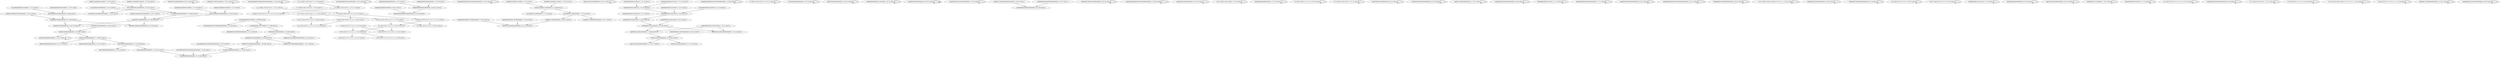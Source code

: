digraph G {
    "00000100000000000000_11-30:607-LEN:20" -> "00001000000000000000_12-31:580-LEN:20";
    "00000100000000000000_11-30:607-LEN:20" -> "0000100000000000000100_12-33:17-LEN:22";
    "00000100000000000000_11-30:607-LEN:20" -> "000010000000000000000_12-33:22-LEN:21";
    "00000100100000000000_8-28:13-LEN:20" -> "00000100100000000000_8-28:13-LEN:20";
    "000000010100010000000_7-28:13-LEN:21" -> "000000010100010000000_7-28:13-LEN:21";
    "00100000000010000000000000000000_1-33:28-LEN:32" -> "00100000000010000000000000000000_1-33:28-LEN:32";
    "11100011100110101111_4-23:115-LEN:20" -> "11000111001101011111111_5-28:14-LEN:23";
    "11100011100110101111_4-23:115-LEN:20" -> "11000111001101011111111_5-27:114-LEN:23";
    "0000000100000001000000_1-22:176-LEN:22" -> "00001000000010000000000_4-26:192-LEN:23";
    "0010000000001001000000000_1-26:13-LEN:25" -> "0010000000001001000000000_1-26:13-LEN:25";
    "00001000000000000000_12-31:580-LEN:20" -> "00010000000000000000_13-33:14-LEN:20";
    "00001000000000000000_12-31:580-LEN:20" -> "00010000000000000000_13-32:562-LEN:20";
    "000000000000000000000_5-26:13-LEN:21" -> "00000000000000000000000000_8-33:329-LEN:26";
    "00000000000001000010000000000000_1-33:22-LEN:32" -> "00000000000001000010000000000000_1-33:22-LEN:32";
    "10000001100000000000_9-28:237-LEN:20" -> "000000110000000000000000_10-33:259-LEN:24";
    "01100110101111111111_9-29:14-LEN:20" -> "1100110101111111111011_11-33:21-LEN:22";
    "01100110101111111111_9-29:14-LEN:20" -> "11001101011111111111_11-30:156-LEN:20";
    "000010100010000000000_10-31:13-LEN:21" -> "000010100010000000000_10-31:13-LEN:21";
    "111110001110011010111_1-22:15-LEN:21" -> "11100011100110101111_4-23:115-LEN:20";
    "111110001110011010111_1-22:15-LEN:21" -> "11100011100110101111111111111_4-33:22-LEN:29";
    "000000010000001100000_1-22:25-LEN:21" -> "0000010000001100000000_4-25:260-LEN:22";
    "010000000000010100010_1-21:14-LEN:21" -> "00000000000101000100_3-22:362-LEN:20";
    "0000010000001100000000_4-25:260-LEN:22" -> "00100000011000000000_7-27:15-LEN:20";
    "0000010000001100000000_4-25:260-LEN:22" -> "001000000110000000000_7-27:255-LEN:21";
    "00000000100100000000_5-24:398-LEN:20" -> "000000010010000000000000000_6-33:16-LEN:27";
    "00000000100100000000_5-24:398-LEN:20" -> "00000001001000000000_6-25:396-LEN:20";
    "00000000000000100010000000000000_1-33:20-LEN:32" -> "00000000000000100010000000000000_1-33:20-LEN:32";
    "11100011100110101111_3-23:13-LEN:20" -> "11100011100110101111_3-23:13-LEN:20";
    "0010000000000010000000000000000_1-32:45-LEN:31" -> "00100000000000000000_14-33:934-LEN:20";
    "10100000000000000000_14-33:16-LEN:20" -> "10100000000000000000_14-33:16-LEN:20";
    "00001010000000000000_10-29:13-LEN:20" -> "00001010000000000000_10-29:13-LEN:20";
    "0000000010000001100000_1-22:242-LEN:22" -> "0000010000001100000000_4-25:260-LEN:22";
    "0000000000001010001000_1-23:15-LEN:22" -> "00000000010100010000_5-24:402-LEN:20";
    "00000000010100010000_5-24:402-LEN:20" -> "00000000101000100000_6-25:416-LEN:20";
    "000000000000000110100000_1-24:13-LEN:24" -> "000000000000000110100000_1-24:13-LEN:24";
    "00000010000000000000_10-30:13-LEN:20" -> "00000010000000000000_10-30:13-LEN:20";
    "00001000000010000000000_4-26:192-LEN:23" -> "10000000100000000000_8-27:485-LEN:20";
    "000000000000101000100_1-22:25-LEN:21" -> "00000000001010001000_4-23:392-LEN:20";
    "000000000000010100010_1-21:353-LEN:21" -> "00000000000101000100_3-22:362-LEN:20";
    "00000000010100010000000000_5-31:14-LEN:26" -> "00000000010100010000000000_5-31:14-LEN:26";
    "000000110000000000000000000_1-28:21-LEN:27" -> "000000000000000000000000_9-33:59-LEN:24";
    "00000001000000000000_9-28:579-LEN:20" -> "00000010000000000000_10-29:607-LEN:20";
    "10000000100000100000000000_8-33:19-LEN:26" -> "10000000100000100000000000_8-33:19-LEN:26";
    "000001000000000000000_11-32:13-LEN:21" -> "000001000000000000000_11-32:13-LEN:21";
    "000000000000000100100000000000000_1-33:205-LEN:33" -> "000000000000000100100000000000000_1-33:205-LEN:33";
    "0000000000000001100000000000_1-28:20-LEN:28" -> "000000110000000000000000_10-33:259-LEN:24";
    "11000111001101011111111_5-28:14-LEN:23" -> "011100110101111111111111_9-33:28-LEN:24";
    "0000000101000100000000_7-28:408-LEN:22" -> "00001010001000000000_10-29:405-LEN:20";
    "000000001000000000000_10-31:13-LEN:21" -> "000000001000000000000_10-31:13-LEN:21";
    "11111100011100110000_1-20:14-LEN:20" -> "11111100011100110000_1-20:14-LEN:20";
    "11000000010000000000_7-26:283-LEN:20" -> "10000000100000000000_8-27:485-LEN:20";
    "000000000000000000000_12-33:13-LEN:21" -> "000000000000000000000_12-33:13-LEN:21";
    "00000000000010000000000_4-26:88-LEN:23" -> "00000000100000000000_8-27:108-LEN:20";
    "11000111001101011111111_5-27:114-LEN:23" -> "011100110101111111111_9-29:170-LEN:21";
    "11000111001101011111111_5-27:114-LEN:23" -> "01110011010111111111_9-29:16-LEN:20";
    "00000010000000000000_10-29:607-LEN:20" -> "00000100000000000000_11-30:607-LEN:20";
    "00000010000000000000_10-29:607-LEN:20" -> "000001000000000000000_11-32:13-LEN:21";
    "011100110101111111111_9-30:13-LEN:21" -> "011100110101111111111_9-30:13-LEN:21";
    "00000000001010001000_4-23:392-LEN:20" -> "00000000010100010000_5-24:402-LEN:20";
    "11111000111001101011_1-21:14-LEN:20" -> "11111000111001101011_1-21:14-LEN:20";
    "000100000010000000000_6-26:13-LEN:21" -> "000100000010000000000_6-26:13-LEN:21";
    "00000010000000010000000000_1-26:13-LEN:26" -> "00000000100000000000_8-27:108-LEN:20";
    "1000000100000000000000000_8-33:18-LEN:25" -> "1000000100000000000000000_8-33:18-LEN:25";
    "00000000000101000100_3-22:362-LEN:20" -> "00000000001010001000_4-23:392-LEN:20";
    "010010000000000000000_12-32:382-LEN:21" -> "00100000000000000000_14-33:934-LEN:20";
    "11010111001101011111111_5-28:19-LEN:23" -> "011100110101111111111111_9-33:28-LEN:24";
    "01100000001000000000_5-25:13-LEN:20" -> "11000000010000000000_7-26:283-LEN:20";
    "01100000001000000000_5-25:13-LEN:20" -> "11000000010000000000000000_7-33:25-LEN:26";
    "011100110101111111111_9-29:170-LEN:21" -> "1100110101111111111011_11-33:21-LEN:22";
    "011100110101111111111_9-29:170-LEN:21" -> "11001101011111111111_11-30:156-LEN:20";
    "000000000000101000100000_1-25:15-LEN:24" -> "0000000101000100000000_7-28:408-LEN:22";
    "000000000000101000100000_1-25:15-LEN:24" -> "00000001010001000000000000_7-33:18-LEN:26";
    "000001100000000000000_11-32:13-LEN:21" -> "000001100000000000000_11-32:13-LEN:21";
    "1000000010000000000000000_8-33:20-LEN:25" -> "1000000010000000000000000_8-33:20-LEN:25";
    "00100000000100100000000000000_1-30:15-LEN:29" -> "010010000000000000000_12-32:382-LEN:21";
    "00000000000001010010_1-21:15-LEN:20" -> "00000000000001010010_1-21:15-LEN:20";
    "0000000000101000100000000_3-28:16-LEN:25" -> "00001010001000000000_10-29:405-LEN:20";
    "10000000100000000000_8-27:485-LEN:20" -> "000000010000000000000000_9-33:18-LEN:24";
    "10000000100000000000_8-27:485-LEN:20" -> "00000001000000000000_9-28:579-LEN:20";
    "00000000000000000000000000_1-27:17-LEN:26" -> "00000000000000000000000000_1-27:17-LEN:26";
    "000000010000000000000000_9-33:15-LEN:24" -> "000000010000000000000000_9-33:15-LEN:24";
    "11010111001101011111111_5-27:82-LEN:23" -> "011100110101111111111_9-29:170-LEN:21";
    "11010111001101011111111_5-27:82-LEN:23" -> "01110011010111111111_9-29:16-LEN:20";
    "000000000000001100000000000_1-28:19-LEN:27" -> "000000110000000000000000_10-33:259-LEN:24";
    "0010000000000001000000_1-22:14-LEN:22" -> "00000000000010000000000_4-26:88-LEN:23";
    "000000100000001000000_1-22:17-LEN:21" -> "00001000000010000000000_4-26:192-LEN:23";
    "00001010001000000000_10-29:405-LEN:20" -> "00010100010000000000000_11-33:377-LEN:23";
    "00001010001000000000_10-29:405-LEN:20" -> "00010100010000000000_11-31:13-LEN:20";
    "11001101011111111111_11-30:156-LEN:20" -> "10011010111111111111_12-32:13-LEN:20";
    "11001101011111111111_11-30:156-LEN:20" -> "1001101011111111111111_12-33:139-LEN:22";
    "000000000000000100010000000000000_1-33:17-LEN:33" -> "000000000000000100010000000000000_1-33:17-LEN:33";
    "000001100000001000000_1-22:23-LEN:21" -> "0001100000001000000000_4-25:281-LEN:22";
    "000000000000000000000000000_1-28:27-LEN:27" -> "000000000000000000000000_9-33:59-LEN:24";
    "00000000010100000000000000_4-30:13-LEN:26" -> "00000000010100000000000000_4-30:13-LEN:26";
    "11111100011100110100101110111111_1-33:41-LEN:32" -> "11111100011100110100101110111111_1-33:41-LEN:32";
    "0001100000001000000000_4-25:281-LEN:22" -> "11000000010000000000_7-26:283-LEN:20";
    "0001100000001000000000_4-25:281-LEN:22" -> "11000000010000000000000000_7-33:25-LEN:26";
    "000000000000000000000_1-22:13-LEN:21" -> "00000000000000000000000_4-26:322-LEN:23";
    "00000000010000000000000_4-26:14-LEN:23" -> "00000000010000000000000_4-26:14-LEN:23";
    "10000001000000000000_9-28:18-LEN:20" -> "00000010000000000000_10-29:607-LEN:20";
    "1000000010000000000000000_8-33:16-LEN:25" -> "1000000010000000000000000_8-33:16-LEN:25";
    "01110010101111111111_9-29:13-LEN:20" -> "01110010101111111111_9-29:13-LEN:20";
    "11110001110011010111_3-22:127-LEN:20" -> "11100011100110101111_4-23:115-LEN:20";
    "11110001110011010111_3-22:127-LEN:20" -> "11100011100110101111111111111_4-33:22-LEN:29";
    "101011100110101111111_6-27:14-LEN:21" -> "101011100110101111111_6-27:14-LEN:21";
    "00000000000000000000000_4-26:322-LEN:23" -> "00000000000000000000000000_8-33:329-LEN:26";
    "0000000000000000000000_1-22:319-LEN:22" -> "00000000000000000000000_4-26:322-LEN:23";
    "00010000000000000000_13-32:562-LEN:20" -> "00100000000000000000_14-33:934-LEN:20";
    "00000000000101001000_3-23:13-LEN:20" -> "00000000000101001000_3-23:13-LEN:20";
    "000000000000000000000_9-30:13-LEN:21" -> "000000000000000000000_9-30:13-LEN:21";
    "0000000000000001000000_1-22:67-LEN:22" -> "00000000000010000000000_4-26:88-LEN:23";
    "0000101001000000000000_10-32:13-LEN:22" -> "0000101001000000000000_10-32:13-LEN:22";
    "00000000011010000000_7-26:13-LEN:20" -> "00000000011010000000_7-26:13-LEN:20";
    "00000000000001001000_2-22:13-LEN:20" -> "00000000000001001000_2-22:13-LEN:20";
    "0000001000000010000000000_1-26:17-LEN:25" -> "10000000100000000000_8-27:485-LEN:20";
    "001000000110000000000_7-27:255-LEN:21" -> "10000001100000000000_9-28:237-LEN:20";
    "001000000110000000000_7-27:255-LEN:21" -> "100000011000000000000000_9-33:17-LEN:24";
    "00000000100000000000_8-27:108-LEN:20" -> "000000010000000000000000_9-33:18-LEN:24";
    "00000000100000000000_8-27:108-LEN:20" -> "00000001000000000000_9-28:579-LEN:20";
    "0100000000010010000000_2-23:398-LEN:22" -> "00000000100100000000_5-24:398-LEN:20";
    "0100000000010010000000_2-23:398-LEN:22" -> "00000000100100000000000000_5-31:13-LEN:26";
    "0111001101011011111111111_9-33:14-LEN:25" -> "0111001101011011111111111_9-33:14-LEN:25";
    "1000000010000000000000000_8-33:18-LEN:25" -> "1000000010000000000000000_8-33:18-LEN:25";
    "00100000000010010000_1-20:400-LEN:20" -> "0100000000010010000000_2-23:398-LEN:22";
    "00100000000010010000_1-20:400-LEN:20" -> "0100000000010010000000000000000_2-33:16-LEN:31";
    "00000001001000000000_6-25:396-LEN:20" -> "00000010010000000000000000_7-33:17-LEN:26";
    "00000001001000000000_6-25:396-LEN:20" -> "000000100100000000000000_7-30:382-LEN:24";
    "11111010111001101011_1-21:13-LEN:20" -> "11111010111001101011_1-21:13-LEN:20";
    "011100101011111111111_9-30:14-LEN:21" -> "011100101011111111111_9-30:14-LEN:21";
    "000000100100000000000000_7-30:382-LEN:24" -> "010010000000000000000_12-32:382-LEN:21";
    "111111000111001101011_1-21:140-LEN:21" -> "111100011100110101101_3-23:16-LEN:21";
    "111111000111001101011_1-21:140-LEN:21" -> "11110001110011010111_3-22:127-LEN:20";
    "11111101011100110101111_1-23:102-LEN:23" -> "11010111001101011111111_5-28:19-LEN:23";
    "11111101011100110101111_1-23:102-LEN:23" -> "11010111001101011111111_5-27:82-LEN:23";
    "111111010111001101001111111111111_1-33:33-LEN:33" -> "111111010111001101001111111111111_1-33:33-LEN:33";
    "0000001100000001000000_1-22:254-LEN:22" -> "0001100000001000000000_4-25:281-LEN:22";
    "1100110101111111111111_11-33:14-LEN:22" -> "1100110101111111111111_11-33:14-LEN:22";
    "000000110100000000000000_10-33:15-LEN:24" -> "000000110100000000000000_10-33:15-LEN:24";
    "00000010000000000000_10-30:13-LEN:20" -> "00000010000000000000_10-30:13-LEN:20";
    "00000000001010001000000000_4-30:13-LEN:26" -> "00000000001010001000000000_4-30:13-LEN:26";
    "00000000101000100000_6-25:416-LEN:20" -> "0000000101000100000000_7-28:408-LEN:22";
    "00000000101000100000_6-25:416-LEN:20" -> "00000001010001000000000000_7-33:18-LEN:26";
    "000000000010100010000_3-24:14-LEN:21" -> "00000000101000100000_6-25:416-LEN:20";
    "0010000000000101000100_1-22:16-LEN:22" -> "00000000001010001000_4-23:392-LEN:20";
}
